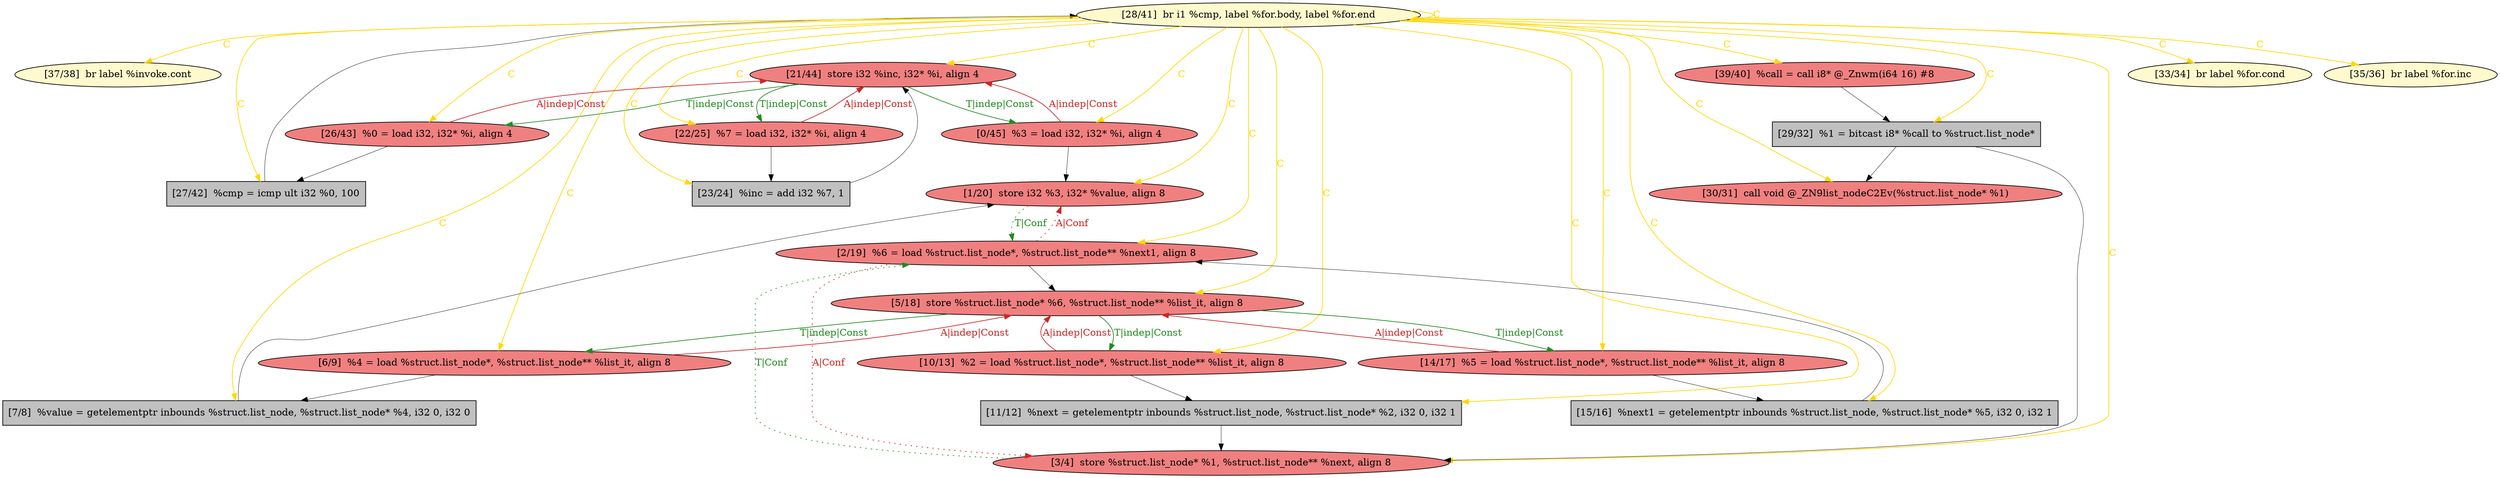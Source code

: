 
digraph G {


node1007 [fillcolor=lemonchiffon,label="[37/38]  br label %invoke.cont",shape=ellipse,style=filled ]
node1006 [fillcolor=lightcoral,label="[1/20]  store i32 %3, i32* %value, align 8",shape=ellipse,style=filled ]
node1005 [fillcolor=grey,label="[27/42]  %cmp = icmp ult i32 %0, 100",shape=rectangle,style=filled ]
node1003 [fillcolor=lightcoral,label="[21/44]  store i32 %inc, i32* %i, align 4",shape=ellipse,style=filled ]
node1001 [fillcolor=lightcoral,label="[10/13]  %2 = load %struct.list_node*, %struct.list_node** %list_it, align 8",shape=ellipse,style=filled ]
node989 [fillcolor=grey,label="[11/12]  %next = getelementptr inbounds %struct.list_node, %struct.list_node* %2, i32 0, i32 1",shape=rectangle,style=filled ]
node1002 [fillcolor=lemonchiffon,label="[28/41]  br i1 %cmp, label %for.body, label %for.end",shape=ellipse,style=filled ]
node990 [fillcolor=lightcoral,label="[14/17]  %5 = load %struct.list_node*, %struct.list_node** %list_it, align 8",shape=ellipse,style=filled ]
node988 [fillcolor=grey,label="[29/32]  %1 = bitcast i8* %call to %struct.list_node*",shape=rectangle,style=filled ]
node987 [fillcolor=lightcoral,label="[3/4]  store %struct.list_node* %1, %struct.list_node** %next, align 8",shape=ellipse,style=filled ]
node985 [fillcolor=lightcoral,label="[0/45]  %3 = load i32, i32* %i, align 4",shape=ellipse,style=filled ]
node1000 [fillcolor=grey,label="[7/8]  %value = getelementptr inbounds %struct.list_node, %struct.list_node* %4, i32 0, i32 0",shape=rectangle,style=filled ]
node986 [fillcolor=lightcoral,label="[22/25]  %7 = load i32, i32* %i, align 4",shape=ellipse,style=filled ]
node991 [fillcolor=grey,label="[15/16]  %next1 = getelementptr inbounds %struct.list_node, %struct.list_node* %5, i32 0, i32 1",shape=rectangle,style=filled ]
node999 [fillcolor=lightcoral,label="[39/40]  %call = call i8* @_Znwm(i64 16) #8",shape=ellipse,style=filled ]
node994 [fillcolor=lemonchiffon,label="[33/34]  br label %for.cond",shape=ellipse,style=filled ]
node992 [fillcolor=lightcoral,label="[2/19]  %6 = load %struct.list_node*, %struct.list_node** %next1, align 8",shape=ellipse,style=filled ]
node993 [fillcolor=lightcoral,label="[5/18]  store %struct.list_node* %6, %struct.list_node** %list_it, align 8",shape=ellipse,style=filled ]
node1004 [fillcolor=lightcoral,label="[26/43]  %0 = load i32, i32* %i, align 4",shape=ellipse,style=filled ]
node995 [fillcolor=grey,label="[23/24]  %inc = add i32 %7, 1",shape=rectangle,style=filled ]
node996 [fillcolor=lemonchiffon,label="[35/36]  br label %for.inc",shape=ellipse,style=filled ]
node997 [fillcolor=lightcoral,label="[30/31]  call void @_ZN9list_nodeC2Ev(%struct.list_node* %1)",shape=ellipse,style=filled ]
node998 [fillcolor=lightcoral,label="[6/9]  %4 = load %struct.list_node*, %struct.list_node** %list_it, align 8",shape=ellipse,style=filled ]

node1002->node995 [style=solid,color=gold,label="C",penwidth=1.0,fontcolor=gold ]
node1002->node1004 [style=solid,color=gold,label="C",penwidth=1.0,fontcolor=gold ]
node1002->node986 [style=solid,color=gold,label="C",penwidth=1.0,fontcolor=gold ]
node985->node1006 [style=solid,color=black,label="",penwidth=0.5,fontcolor=black ]
node993->node990 [style=solid,color=forestgreen,label="T|indep|Const",penwidth=1.0,fontcolor=forestgreen ]
node1002->node999 [style=solid,color=gold,label="C",penwidth=1.0,fontcolor=gold ]
node993->node998 [style=solid,color=forestgreen,label="T|indep|Const",penwidth=1.0,fontcolor=forestgreen ]
node1001->node993 [style=solid,color=firebrick3,label="A|indep|Const",penwidth=1.0,fontcolor=firebrick3 ]
node992->node987 [style=dotted,color=firebrick3,label="A|Conf",penwidth=1.0,fontcolor=firebrick3 ]
node987->node992 [style=dotted,color=forestgreen,label="T|Conf",penwidth=1.0,fontcolor=forestgreen ]
node1004->node1003 [style=solid,color=firebrick3,label="A|indep|Const",penwidth=1.0,fontcolor=firebrick3 ]
node1003->node1004 [style=solid,color=forestgreen,label="T|indep|Const",penwidth=1.0,fontcolor=forestgreen ]
node992->node1006 [style=dotted,color=firebrick3,label="A|Conf",penwidth=1.0,fontcolor=firebrick3 ]
node1006->node992 [style=dotted,color=forestgreen,label="T|Conf",penwidth=1.0,fontcolor=forestgreen ]
node1002->node1006 [style=solid,color=gold,label="C",penwidth=1.0,fontcolor=gold ]
node1004->node1005 [style=solid,color=black,label="",penwidth=0.5,fontcolor=black ]
node999->node988 [style=solid,color=black,label="",penwidth=0.5,fontcolor=black ]
node1002->node1001 [style=solid,color=gold,label="C",penwidth=1.0,fontcolor=gold ]
node1002->node998 [style=solid,color=gold,label="C",penwidth=1.0,fontcolor=gold ]
node1002->node996 [style=solid,color=gold,label="C",penwidth=1.0,fontcolor=gold ]
node1003->node986 [style=solid,color=forestgreen,label="T|indep|Const",penwidth=1.0,fontcolor=forestgreen ]
node1002->node989 [style=solid,color=gold,label="C",penwidth=1.0,fontcolor=gold ]
node1002->node988 [style=solid,color=gold,label="C",penwidth=1.0,fontcolor=gold ]
node1002->node997 [style=solid,color=gold,label="C",penwidth=1.0,fontcolor=gold ]
node1002->node993 [style=solid,color=gold,label="C",penwidth=1.0,fontcolor=gold ]
node1002->node994 [style=solid,color=gold,label="C",penwidth=1.0,fontcolor=gold ]
node1002->node987 [style=solid,color=gold,label="C",penwidth=1.0,fontcolor=gold ]
node992->node993 [style=solid,color=black,label="",penwidth=0.5,fontcolor=black ]
node986->node995 [style=solid,color=black,label="",penwidth=0.5,fontcolor=black ]
node998->node993 [style=solid,color=firebrick3,label="A|indep|Const",penwidth=1.0,fontcolor=firebrick3 ]
node1002->node1005 [style=solid,color=gold,label="C",penwidth=1.0,fontcolor=gold ]
node1002->node1000 [style=solid,color=gold,label="C",penwidth=1.0,fontcolor=gold ]
node1002->node985 [style=solid,color=gold,label="C",penwidth=1.0,fontcolor=gold ]
node1002->node991 [style=solid,color=gold,label="C",penwidth=1.0,fontcolor=gold ]
node993->node1001 [style=solid,color=forestgreen,label="T|indep|Const",penwidth=1.0,fontcolor=forestgreen ]
node986->node1003 [style=solid,color=firebrick3,label="A|indep|Const",penwidth=1.0,fontcolor=firebrick3 ]
node1000->node1006 [style=solid,color=black,label="",penwidth=0.5,fontcolor=black ]
node1001->node989 [style=solid,color=black,label="",penwidth=0.5,fontcolor=black ]
node1002->node990 [style=solid,color=gold,label="C",penwidth=1.0,fontcolor=gold ]
node1003->node985 [style=solid,color=forestgreen,label="T|indep|Const",penwidth=1.0,fontcolor=forestgreen ]
node995->node1003 [style=solid,color=black,label="",penwidth=0.5,fontcolor=black ]
node998->node1000 [style=solid,color=black,label="",penwidth=0.5,fontcolor=black ]
node1005->node1002 [style=solid,color=black,label="",penwidth=0.5,fontcolor=black ]
node991->node992 [style=solid,color=black,label="",penwidth=0.5,fontcolor=black ]
node990->node991 [style=solid,color=black,label="",penwidth=0.5,fontcolor=black ]
node988->node987 [style=solid,color=black,label="",penwidth=0.5,fontcolor=black ]
node989->node987 [style=solid,color=black,label="",penwidth=0.5,fontcolor=black ]
node990->node993 [style=solid,color=firebrick3,label="A|indep|Const",penwidth=1.0,fontcolor=firebrick3 ]
node1002->node992 [style=solid,color=gold,label="C",penwidth=1.0,fontcolor=gold ]
node988->node997 [style=solid,color=black,label="",penwidth=0.5,fontcolor=black ]
node1002->node1002 [style=solid,color=gold,label="C",penwidth=1.0,fontcolor=gold ]
node985->node1003 [style=solid,color=firebrick3,label="A|indep|Const",penwidth=1.0,fontcolor=firebrick3 ]
node1002->node1003 [style=solid,color=gold,label="C",penwidth=1.0,fontcolor=gold ]
node1002->node1007 [style=solid,color=gold,label="C",penwidth=1.0,fontcolor=gold ]


}
